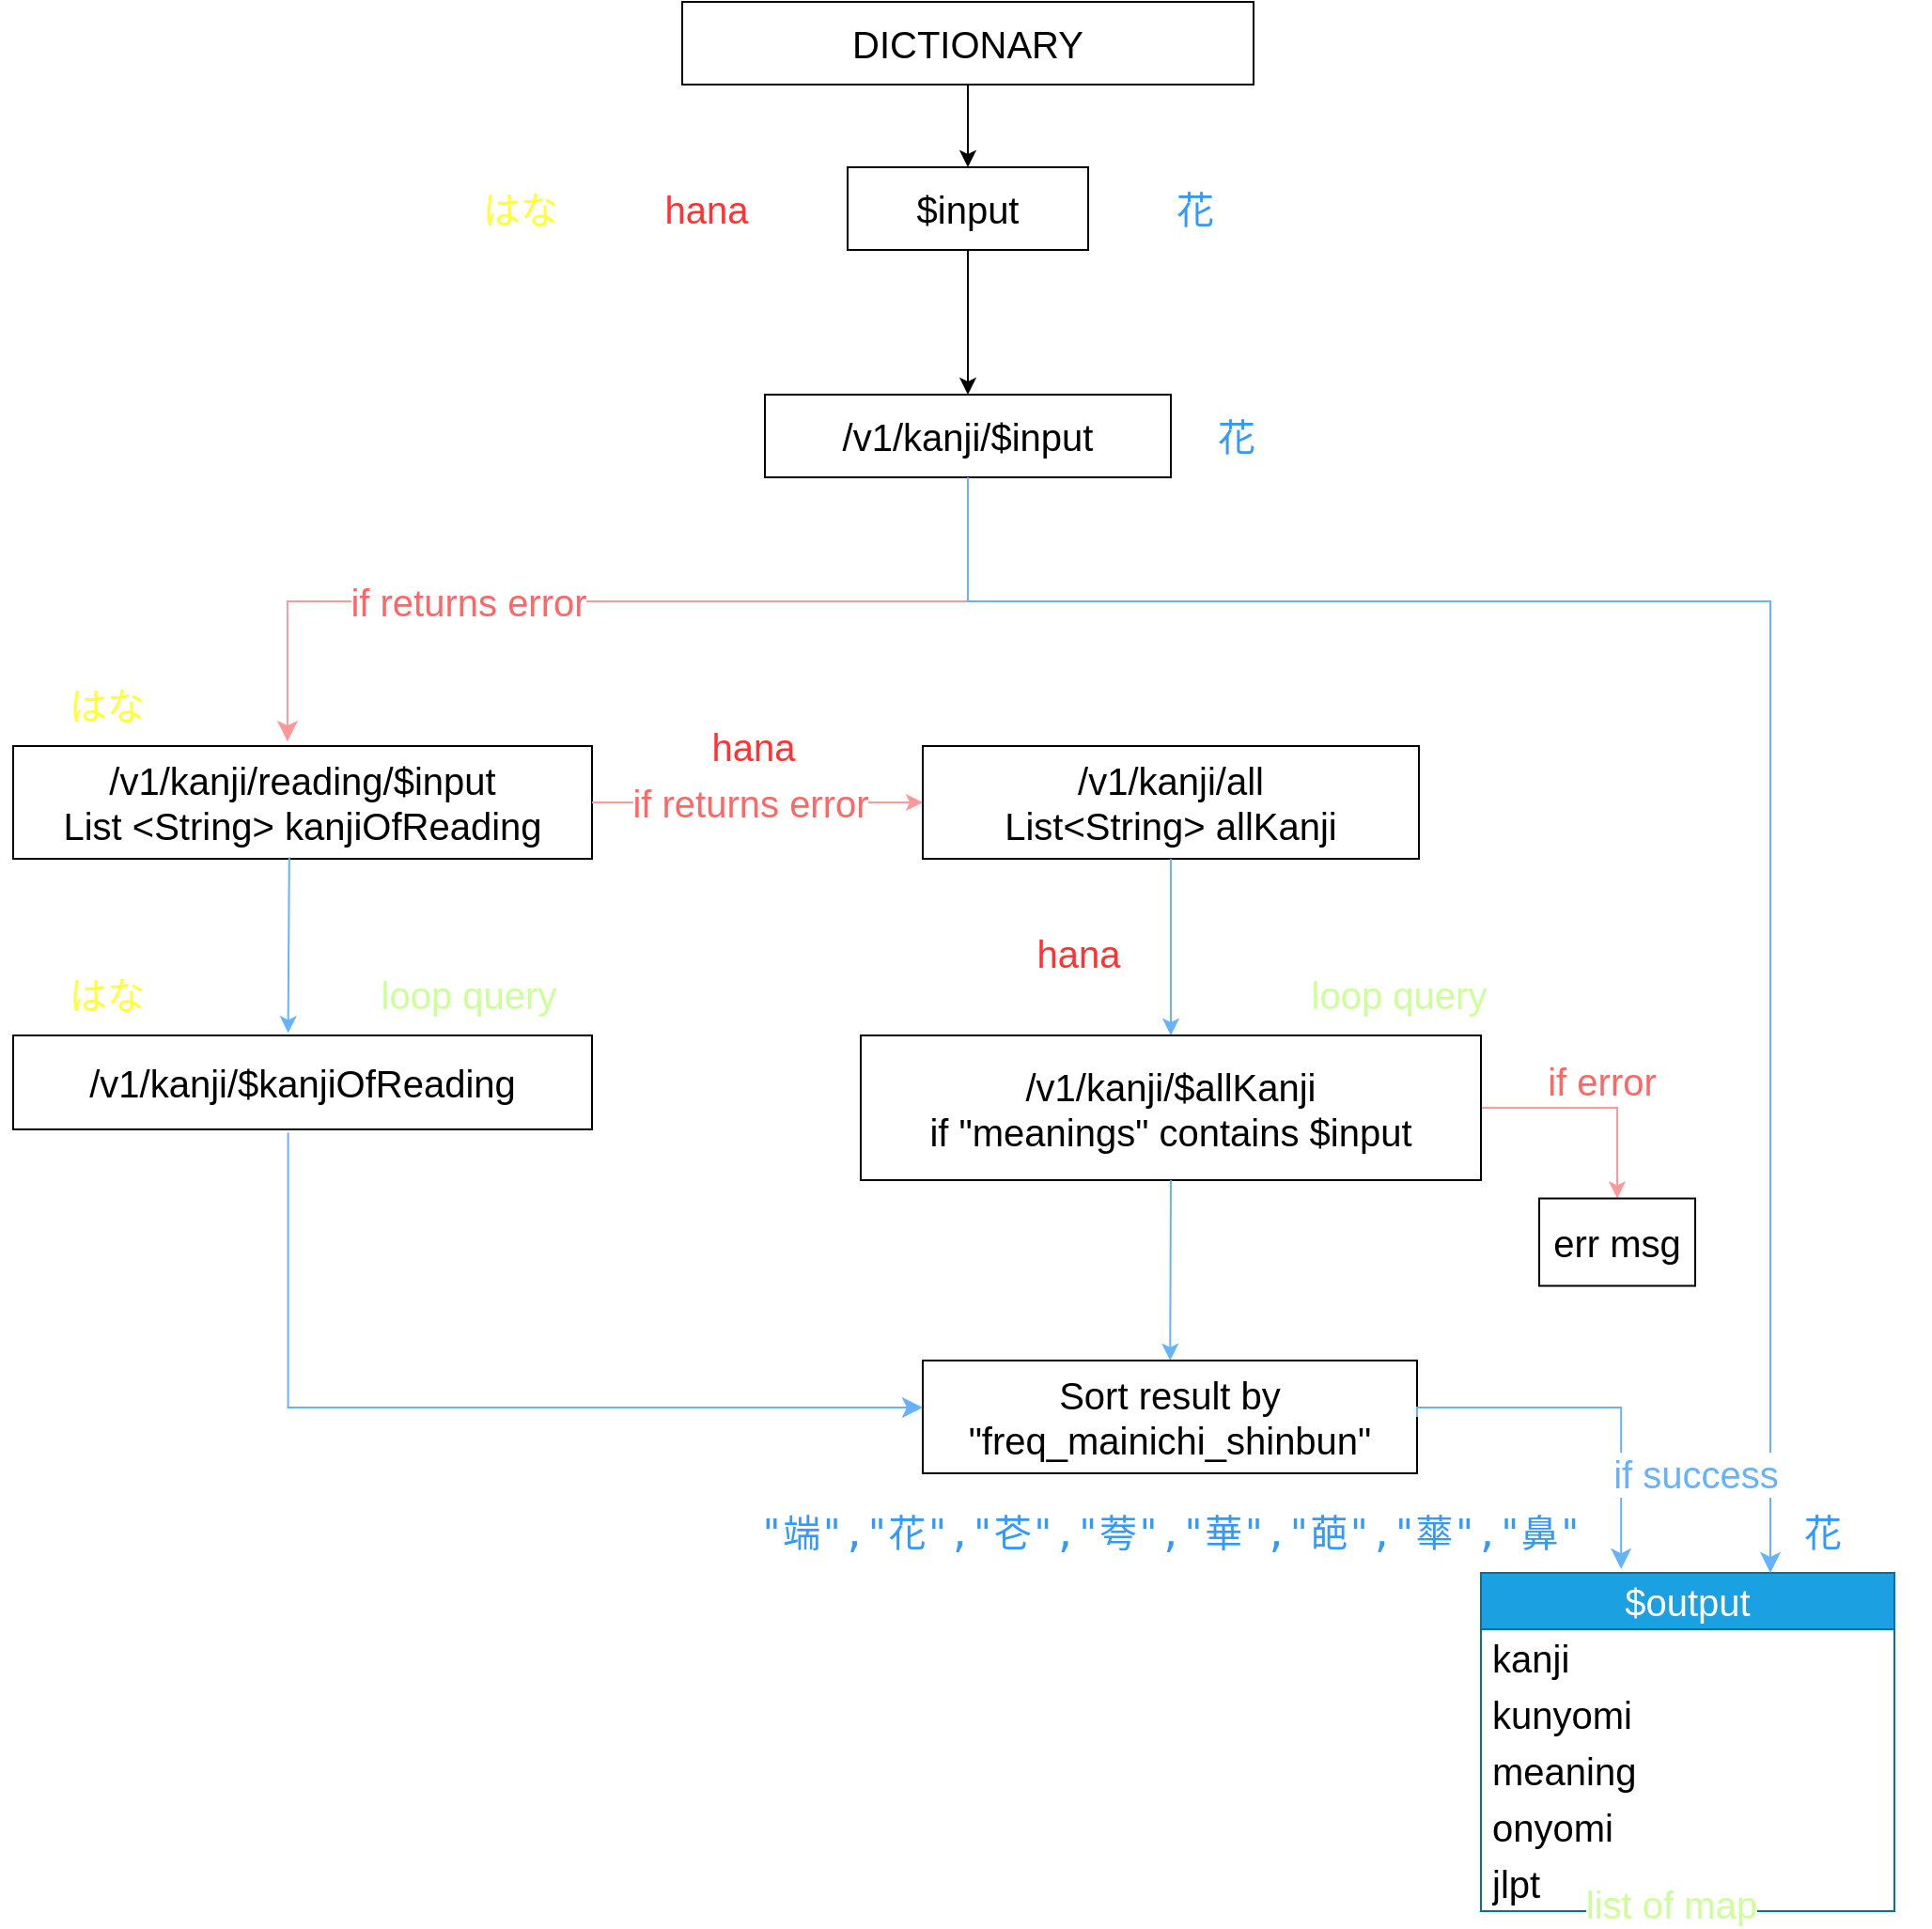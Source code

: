 <mxfile version="24.7.17">
  <diagram name="Page-1" id="2YBvvXClWsGukQMizWep">
    <mxGraphModel dx="1774" dy="1296" grid="1" gridSize="11" guides="1" tooltips="1" connect="1" arrows="1" fold="1" page="1" pageScale="1" pageWidth="1169" pageHeight="1654" math="0" shadow="0">
      <root>
        <mxCell id="0" />
        <mxCell id="1" parent="0" />
        <mxCell id="2BKxFYToZWfnI0Qnngfg-35" value="" style="edgeStyle=orthogonalEdgeStyle;rounded=0;orthogonalLoop=1;jettySize=auto;html=1;entryX=0.5;entryY=0;entryDx=0;entryDy=0;" edge="1" parent="1" source="2BKxFYToZWfnI0Qnngfg-6" target="2BKxFYToZWfnI0Qnngfg-34">
          <mxGeometry relative="1" as="geometry">
            <mxPoint x="590" y="88" as="sourcePoint" />
          </mxGeometry>
        </mxCell>
        <mxCell id="2BKxFYToZWfnI0Qnngfg-6" value="&lt;font style=&quot;font-size: 20px;&quot;&gt;DICTIONARY&lt;/font&gt;" style="rounded=0;whiteSpace=wrap;html=1;fontSize=20;" vertex="1" parent="1">
          <mxGeometry x="440" y="44" width="304" height="44" as="geometry" />
        </mxCell>
        <mxCell id="2BKxFYToZWfnI0Qnngfg-20" value="/v1/kanji/$input" style="whiteSpace=wrap;html=1;fontSize=20;rounded=0;" vertex="1" parent="1">
          <mxGeometry x="484" y="253" width="216" height="44" as="geometry" />
        </mxCell>
        <mxCell id="2BKxFYToZWfnI0Qnngfg-36" value="" style="edgeStyle=orthogonalEdgeStyle;rounded=0;orthogonalLoop=1;jettySize=auto;html=1;entryX=0.5;entryY=0;entryDx=0;entryDy=0;" edge="1" parent="1" source="2BKxFYToZWfnI0Qnngfg-34" target="2BKxFYToZWfnI0Qnngfg-20">
          <mxGeometry relative="1" as="geometry" />
        </mxCell>
        <mxCell id="2BKxFYToZWfnI0Qnngfg-34" value="$input" style="whiteSpace=wrap;html=1;fontSize=20;rounded=0;" vertex="1" parent="1">
          <mxGeometry x="528" y="132" width="128" height="44" as="geometry" />
        </mxCell>
        <mxCell id="2BKxFYToZWfnI0Qnngfg-37" value="$output" style="swimlane;fontStyle=0;childLayout=stackLayout;horizontal=1;startSize=30;horizontalStack=0;resizeParent=1;resizeParentMax=0;resizeLast=0;collapsible=1;marginBottom=0;whiteSpace=wrap;html=1;fontSize=20;fillColor=#1ba1e2;fontColor=#ffffff;strokeColor=#006EAF;" vertex="1" parent="1">
          <mxGeometry x="865" y="880" width="220" height="180" as="geometry" />
        </mxCell>
        <mxCell id="2BKxFYToZWfnI0Qnngfg-38" value="kanji" style="text;strokeColor=none;fillColor=none;align=left;verticalAlign=middle;spacingLeft=4;spacingRight=4;overflow=hidden;points=[[0,0.5],[1,0.5]];portConstraint=eastwest;rotatable=0;whiteSpace=wrap;html=1;fontSize=20;" vertex="1" parent="2BKxFYToZWfnI0Qnngfg-37">
          <mxGeometry y="30" width="220" height="30" as="geometry" />
        </mxCell>
        <mxCell id="2BKxFYToZWfnI0Qnngfg-43" value="kunyomi" style="text;strokeColor=none;fillColor=none;align=left;verticalAlign=middle;spacingLeft=4;spacingRight=4;overflow=hidden;points=[[0,0.5],[1,0.5]];portConstraint=eastwest;rotatable=0;whiteSpace=wrap;html=1;fontSize=20;" vertex="1" parent="2BKxFYToZWfnI0Qnngfg-37">
          <mxGeometry y="60" width="220" height="30" as="geometry" />
        </mxCell>
        <mxCell id="2BKxFYToZWfnI0Qnngfg-39" value="meaning" style="text;strokeColor=none;fillColor=none;align=left;verticalAlign=middle;spacingLeft=4;spacingRight=4;overflow=hidden;points=[[0,0.5],[1,0.5]];portConstraint=eastwest;rotatable=0;whiteSpace=wrap;html=1;fontSize=20;" vertex="1" parent="2BKxFYToZWfnI0Qnngfg-37">
          <mxGeometry y="90" width="220" height="30" as="geometry" />
        </mxCell>
        <mxCell id="2BKxFYToZWfnI0Qnngfg-44" value="onyomi" style="text;strokeColor=none;fillColor=none;align=left;verticalAlign=middle;spacingLeft=4;spacingRight=4;overflow=hidden;points=[[0,0.5],[1,0.5]];portConstraint=eastwest;rotatable=0;whiteSpace=wrap;html=1;fontSize=20;" vertex="1" parent="2BKxFYToZWfnI0Qnngfg-37">
          <mxGeometry y="120" width="220" height="30" as="geometry" />
        </mxCell>
        <mxCell id="2BKxFYToZWfnI0Qnngfg-40" value="jlpt" style="text;strokeColor=none;fillColor=none;align=left;verticalAlign=middle;spacingLeft=4;spacingRight=4;overflow=hidden;points=[[0,0.5],[1,0.5]];portConstraint=eastwest;rotatable=0;whiteSpace=wrap;html=1;fontSize=20;" vertex="1" parent="2BKxFYToZWfnI0Qnngfg-37">
          <mxGeometry y="150" width="220" height="30" as="geometry" />
        </mxCell>
        <mxCell id="2BKxFYToZWfnI0Qnngfg-85" value="&lt;font color=&quot;#ccff99&quot; style=&quot;font-size: 20px;&quot;&gt;list of map&lt;/font&gt;" style="edgeLabel;resizable=0;html=1;;align=center;verticalAlign=middle;" connectable="0" vertex="1" parent="2BKxFYToZWfnI0Qnngfg-37">
          <mxGeometry y="180" width="220" as="geometry">
            <mxPoint x="-9" y="-4" as="offset" />
          </mxGeometry>
        </mxCell>
        <mxCell id="2BKxFYToZWfnI0Qnngfg-49" value="" style="edgeStyle=elbowEdgeStyle;elbow=vertical;endArrow=classic;html=1;curved=0;rounded=0;endSize=8;startSize=8;entryX=0.474;entryY=-0.04;entryDx=0;entryDy=0;strokeColor=#FF9999;entryPerimeter=0;" edge="1" parent="1" target="2BKxFYToZWfnI0Qnngfg-52">
          <mxGeometry width="50" height="50" relative="1" as="geometry">
            <mxPoint x="803" y="363" as="sourcePoint" />
            <mxPoint x="414" y="374" as="targetPoint" />
            <Array as="points">
              <mxPoint x="612" y="363" />
            </Array>
          </mxGeometry>
        </mxCell>
        <mxCell id="2BKxFYToZWfnI0Qnngfg-51" value="&lt;font color=&quot;#ff6666&quot; style=&quot;font-size: 20px;&quot;&gt;if returns error&lt;/font&gt;" style="edgeLabel;resizable=0;html=1;;align=center;verticalAlign=middle;" connectable="0" vertex="1" parent="1">
          <mxGeometry x="326" y="363" as="geometry" />
        </mxCell>
        <mxCell id="2BKxFYToZWfnI0Qnngfg-52" value="/v1/kanji/reading/$input&lt;div&gt;List &amp;lt;String&amp;gt; kanjiOfReading&lt;/div&gt;" style="rounded=0;whiteSpace=wrap;html=1;fontSize=20;" vertex="1" parent="1">
          <mxGeometry x="84" y="440" width="308" height="60" as="geometry" />
        </mxCell>
        <mxCell id="2BKxFYToZWfnI0Qnngfg-53" value="/v1/kanji/$kanjiOfReading" style="whiteSpace=wrap;html=1;fontSize=20;rounded=0;" vertex="1" parent="1">
          <mxGeometry x="84" y="594" width="308" height="50" as="geometry" />
        </mxCell>
        <mxCell id="2BKxFYToZWfnI0Qnngfg-55" value="&lt;font color=&quot;#ccff99&quot; style=&quot;font-size: 20px;&quot;&gt;loop query&lt;/font&gt;" style="edgeLabel;resizable=0;html=1;;align=center;verticalAlign=middle;" connectable="0" vertex="1" parent="1">
          <mxGeometry x="326" y="572" as="geometry" />
        </mxCell>
        <mxCell id="2BKxFYToZWfnI0Qnngfg-57" value="" style="edgeStyle=elbowEdgeStyle;elbow=vertical;endArrow=classic;html=1;curved=0;rounded=0;endSize=8;startSize=8;entryX=0.7;entryY=0;entryDx=0;entryDy=0;exitX=0.5;exitY=1;exitDx=0;exitDy=0;labelBackgroundColor=none;strokeColor=#66B2FF;entryPerimeter=0;" edge="1" parent="1" source="2BKxFYToZWfnI0Qnngfg-20" target="2BKxFYToZWfnI0Qnngfg-37">
          <mxGeometry width="50" height="50" relative="1" as="geometry">
            <mxPoint x="880" y="275" as="sourcePoint" />
            <mxPoint x="491" y="396" as="targetPoint" />
            <Array as="points">
              <mxPoint x="1019" y="363" />
            </Array>
          </mxGeometry>
        </mxCell>
        <mxCell id="2BKxFYToZWfnI0Qnngfg-64" value="" style="endArrow=classic;html=1;rounded=0;exitX=1;exitY=0.5;exitDx=0;exitDy=0;entryX=0;entryY=0.5;entryDx=0;entryDy=0;strokeColor=#FF9999;" edge="1" parent="1" source="2BKxFYToZWfnI0Qnngfg-52" target="2BKxFYToZWfnI0Qnngfg-66">
          <mxGeometry width="50" height="50" relative="1" as="geometry">
            <mxPoint x="513" y="611" as="sourcePoint" />
            <mxPoint x="579" y="470" as="targetPoint" />
          </mxGeometry>
        </mxCell>
        <mxCell id="2BKxFYToZWfnI0Qnngfg-65" value="&lt;font color=&quot;#ff6666&quot; style=&quot;font-size: 20px;&quot;&gt;if returns error&lt;/font&gt;" style="edgeLabel;resizable=0;html=1;;align=center;verticalAlign=middle;" connectable="0" vertex="1" parent="1">
          <mxGeometry x="524" y="341" as="geometry">
            <mxPoint x="-48" y="129" as="offset" />
          </mxGeometry>
        </mxCell>
        <mxCell id="2BKxFYToZWfnI0Qnngfg-66" value="&lt;font style=&quot;font-size: 20px;&quot;&gt;/v1/kanji/all&lt;/font&gt;&lt;div&gt;&lt;font style=&quot;font-size: 20px;&quot;&gt;List&amp;lt;String&amp;gt; allKanji&lt;/font&gt;&lt;/div&gt;" style="rounded=0;whiteSpace=wrap;html=1;" vertex="1" parent="1">
          <mxGeometry x="568" y="440" width="264" height="60" as="geometry" />
        </mxCell>
        <mxCell id="2BKxFYToZWfnI0Qnngfg-67" value="" style="endArrow=classic;html=1;rounded=0;exitX=0.5;exitY=1;exitDx=0;exitDy=0;entryX=0.5;entryY=0;entryDx=0;entryDy=0;entryPerimeter=0;strokeColor=#66B2FF;" edge="1" parent="1" source="2BKxFYToZWfnI0Qnngfg-66" target="2BKxFYToZWfnI0Qnngfg-68">
          <mxGeometry width="50" height="50" relative="1" as="geometry">
            <mxPoint x="590" y="677" as="sourcePoint" />
            <mxPoint x="700" y="593" as="targetPoint" />
          </mxGeometry>
        </mxCell>
        <mxCell id="2BKxFYToZWfnI0Qnngfg-90" value="" style="edgeStyle=orthogonalEdgeStyle;rounded=0;orthogonalLoop=1;jettySize=auto;html=1;strokeColor=#FF9999;" edge="1" parent="1" source="2BKxFYToZWfnI0Qnngfg-68" target="2BKxFYToZWfnI0Qnngfg-89">
          <mxGeometry relative="1" as="geometry" />
        </mxCell>
        <mxCell id="2BKxFYToZWfnI0Qnngfg-68" value="/v1/kanji/$allKanji&lt;div&gt;if &quot;meanings&quot; contains $input&lt;/div&gt;" style="rounded=0;whiteSpace=wrap;html=1;fontSize=20;" vertex="1" parent="1">
          <mxGeometry x="535" y="594" width="330" height="77" as="geometry" />
        </mxCell>
        <mxCell id="2BKxFYToZWfnI0Qnngfg-72" value="&lt;font color=&quot;#ccff99&quot; style=&quot;font-size: 20px;&quot;&gt;loop query&lt;/font&gt;" style="edgeLabel;resizable=0;html=1;;align=center;verticalAlign=middle;" connectable="0" vertex="1" parent="1">
          <mxGeometry x="821" y="572" as="geometry" />
        </mxCell>
        <mxCell id="2BKxFYToZWfnI0Qnngfg-73" value="" style="endArrow=classic;html=1;rounded=0;exitX=0.5;exitY=1;exitDx=0;exitDy=0;strokeColor=#66B2FF;" edge="1" parent="1" source="2BKxFYToZWfnI0Qnngfg-68" target="2BKxFYToZWfnI0Qnngfg-74">
          <mxGeometry width="50" height="50" relative="1" as="geometry">
            <mxPoint x="579" y="611" as="sourcePoint" />
            <mxPoint x="700" y="759" as="targetPoint" />
          </mxGeometry>
        </mxCell>
        <mxCell id="2BKxFYToZWfnI0Qnngfg-74" value="Sort result by &quot;freq_mainichi_shinbun&quot;" style="rounded=0;whiteSpace=wrap;html=1;fontSize=20;" vertex="1" parent="1">
          <mxGeometry x="568" y="767" width="263" height="60" as="geometry" />
        </mxCell>
        <mxCell id="2BKxFYToZWfnI0Qnngfg-81" value="" style="endArrow=classic;html=1;rounded=0;entryX=0.475;entryY=-0.026;entryDx=0;entryDy=0;entryPerimeter=0;exitX=0.477;exitY=0.985;exitDx=0;exitDy=0;exitPerimeter=0;strokeColor=#66B2FF;" edge="1" parent="1" source="2BKxFYToZWfnI0Qnngfg-52" target="2BKxFYToZWfnI0Qnngfg-53">
          <mxGeometry width="50" height="50" relative="1" as="geometry">
            <mxPoint x="230" y="506" as="sourcePoint" />
            <mxPoint x="585" y="836" as="targetPoint" />
          </mxGeometry>
        </mxCell>
        <mxCell id="2BKxFYToZWfnI0Qnngfg-82" value="" style="edgeStyle=elbowEdgeStyle;elbow=vertical;endArrow=classic;html=1;curved=0;rounded=0;endSize=8;startSize=8;strokeColor=#66B2FF;exitX=0.475;exitY=1.035;exitDx=0;exitDy=0;exitPerimeter=0;entryX=0;entryY=0.417;entryDx=0;entryDy=0;entryPerimeter=0;" edge="1" parent="1" source="2BKxFYToZWfnI0Qnngfg-53" target="2BKxFYToZWfnI0Qnngfg-74">
          <mxGeometry width="50" height="50" relative="1" as="geometry">
            <mxPoint x="712" y="1012" as="sourcePoint" />
            <mxPoint x="502" y="792" as="targetPoint" />
            <Array as="points">
              <mxPoint x="348" y="792" />
            </Array>
          </mxGeometry>
        </mxCell>
        <mxCell id="2BKxFYToZWfnI0Qnngfg-83" value="" style="edgeStyle=elbowEdgeStyle;elbow=vertical;endArrow=classic;html=1;curved=0;rounded=0;endSize=8;startSize=8;strokeColor=#66B2FF;exitX=1;exitY=0.5;exitDx=0;exitDy=0;entryX=0.339;entryY=-0.011;entryDx=0;entryDy=0;entryPerimeter=0;" edge="1" parent="1" source="2BKxFYToZWfnI0Qnngfg-74" target="2BKxFYToZWfnI0Qnngfg-37">
          <mxGeometry width="50" height="50" relative="1" as="geometry">
            <mxPoint x="615" y="803" as="sourcePoint" />
            <mxPoint x="953" y="949" as="targetPoint" />
            <Array as="points">
              <mxPoint x="986" y="792" />
            </Array>
          </mxGeometry>
        </mxCell>
        <mxCell id="2BKxFYToZWfnI0Qnngfg-71" value="&lt;font color=&quot;#66b2ff&quot; style=&quot;font-size: 20px;&quot;&gt;if success&lt;/font&gt;" style="edgeLabel;resizable=0;html=1;;align=center;verticalAlign=middle;" connectable="0" vertex="1" parent="1">
          <mxGeometry x="979" y="827" as="geometry" />
        </mxCell>
        <mxCell id="2BKxFYToZWfnI0Qnngfg-89" value="err msg" style="whiteSpace=wrap;html=1;fontSize=20;rounded=0;" vertex="1" parent="1">
          <mxGeometry x="896" y="680.75" width="83" height="46.5" as="geometry" />
        </mxCell>
        <mxCell id="2BKxFYToZWfnI0Qnngfg-91" value="&lt;font color=&quot;#ff6666&quot; style=&quot;font-size: 20px;&quot;&gt;if error&lt;/font&gt;" style="edgeLabel;resizable=0;html=1;;align=center;verticalAlign=middle;" connectable="0" vertex="1" parent="1">
          <mxGeometry x="924" y="619" as="geometry">
            <mxPoint x="5" y="-1" as="offset" />
          </mxGeometry>
        </mxCell>
        <mxCell id="2BKxFYToZWfnI0Qnngfg-92" value="花" style="text;html=1;align=center;verticalAlign=middle;whiteSpace=wrap;rounded=0;fontSize=20;fontColor=#3399FF;" vertex="1" parent="1">
          <mxGeometry x="656" y="132" width="114" height="44" as="geometry" />
        </mxCell>
        <mxCell id="2BKxFYToZWfnI0Qnngfg-93" value="花" style="text;html=1;align=center;verticalAlign=middle;whiteSpace=wrap;rounded=0;fontSize=20;fontColor=#3399FF;" vertex="1" parent="1">
          <mxGeometry x="990" y="836" width="114" height="44" as="geometry" />
        </mxCell>
        <mxCell id="2BKxFYToZWfnI0Qnngfg-94" value="花" style="text;html=1;align=center;verticalAlign=middle;whiteSpace=wrap;rounded=0;fontSize=20;fontColor=#3399FF;" vertex="1" parent="1">
          <mxGeometry x="678" y="253" width="114" height="44" as="geometry" />
        </mxCell>
        <mxCell id="2BKxFYToZWfnI0Qnngfg-95" value="hana" style="text;html=1;align=center;verticalAlign=middle;whiteSpace=wrap;rounded=0;fontSize=20;fontColor=#FF3333;" vertex="1" parent="1">
          <mxGeometry x="396" y="132" width="114" height="44" as="geometry" />
        </mxCell>
        <mxCell id="2BKxFYToZWfnI0Qnngfg-96" value="hana" style="text;html=1;align=center;verticalAlign=middle;whiteSpace=wrap;rounded=0;fontSize=20;fontColor=#FF3333;" vertex="1" parent="1">
          <mxGeometry x="594" y="528" width="114" height="44" as="geometry" />
        </mxCell>
        <mxCell id="2BKxFYToZWfnI0Qnngfg-97" value="はな" style="text;html=1;align=center;verticalAlign=middle;whiteSpace=wrap;rounded=0;fontSize=20;fontColor=#FFFF33;" vertex="1" parent="1">
          <mxGeometry x="297" y="132" width="114" height="44" as="geometry" />
        </mxCell>
        <mxCell id="2BKxFYToZWfnI0Qnngfg-98" value="はな" style="text;html=1;align=center;verticalAlign=middle;whiteSpace=wrap;rounded=0;fontSize=20;fontColor=#FFFF33;" vertex="1" parent="1">
          <mxGeometry x="77" y="396" width="114" height="44" as="geometry" />
        </mxCell>
        <mxCell id="2BKxFYToZWfnI0Qnngfg-99" value="hana" style="text;html=1;align=center;verticalAlign=middle;whiteSpace=wrap;rounded=0;fontSize=20;fontColor=#FF3333;" vertex="1" parent="1">
          <mxGeometry x="421" y="418" width="114" height="44" as="geometry" />
        </mxCell>
        <mxCell id="2BKxFYToZWfnI0Qnngfg-100" value="はな" style="text;html=1;align=center;verticalAlign=middle;whiteSpace=wrap;rounded=0;fontSize=20;fontColor=#FFFF33;" vertex="1" parent="1">
          <mxGeometry x="77" y="550" width="114" height="44" as="geometry" />
        </mxCell>
        <mxCell id="2BKxFYToZWfnI0Qnngfg-102" value="&lt;pre style=&quot;text-align: start; font-size: 20px;&quot;&gt;&lt;pre style=&quot;font-size: 20px;&quot;&gt;&quot;端&quot;,&quot;花&quot;,&quot;芲&quot;,&quot;荂&quot;,&quot;華&quot;,&quot;葩&quot;,&quot;蕐&quot;,&quot;鼻&quot;&lt;/pre&gt;&lt;/pre&gt;" style="text;html=1;align=center;verticalAlign=middle;whiteSpace=wrap;rounded=0;fontSize=20;fontColor=#3399FF;" vertex="1" parent="1">
          <mxGeometry x="502" y="836" width="396" height="44" as="geometry" />
        </mxCell>
      </root>
    </mxGraphModel>
  </diagram>
</mxfile>

